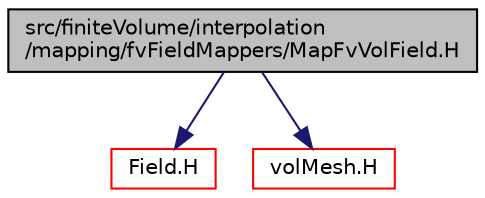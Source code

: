 digraph "src/finiteVolume/interpolation/mapping/fvFieldMappers/MapFvVolField.H"
{
  bgcolor="transparent";
  edge [fontname="Helvetica",fontsize="10",labelfontname="Helvetica",labelfontsize="10"];
  node [fontname="Helvetica",fontsize="10",shape=record];
  Node0 [label="src/finiteVolume/interpolation\l/mapping/fvFieldMappers/MapFvVolField.H",height=0.2,width=0.4,color="black", fillcolor="grey75", style="filled", fontcolor="black"];
  Node0 -> Node1 [color="midnightblue",fontsize="10",style="solid",fontname="Helvetica"];
  Node1 [label="Field.H",height=0.2,width=0.4,color="red",URL="$a10289.html"];
  Node0 -> Node94 [color="midnightblue",fontsize="10",style="solid",fontname="Helvetica"];
  Node94 [label="volMesh.H",height=0.2,width=0.4,color="red",URL="$a04541.html"];
}
